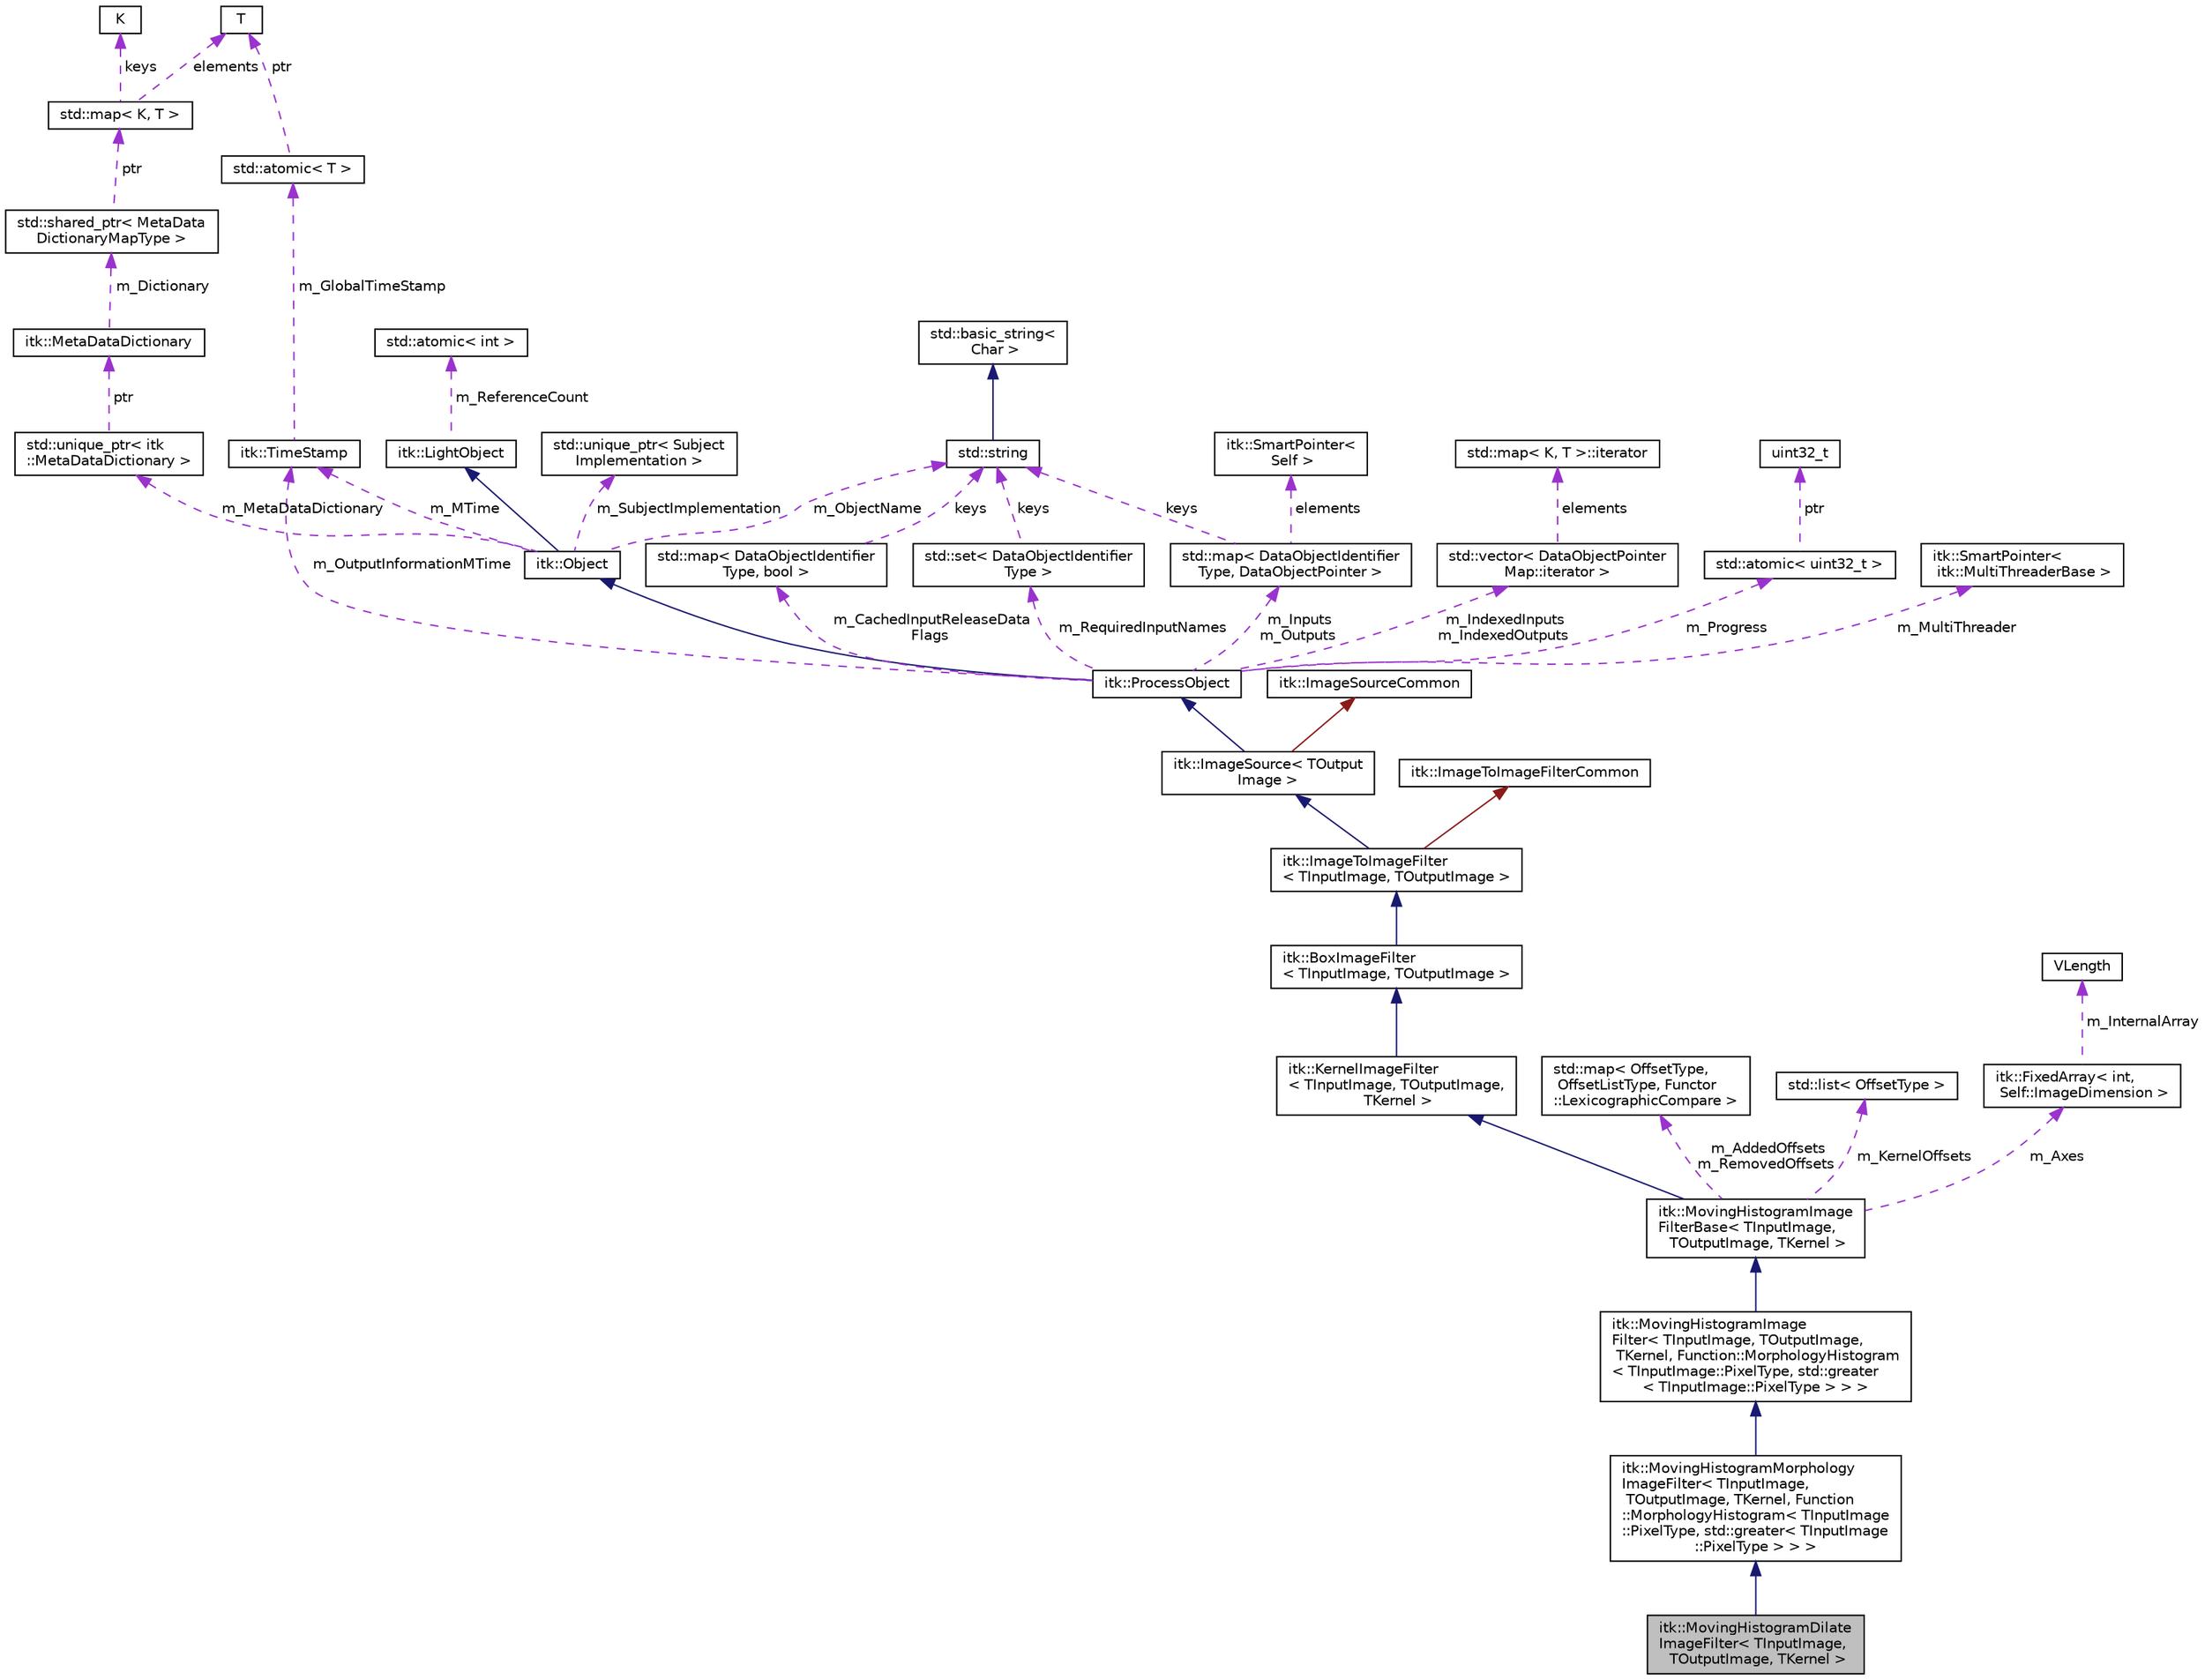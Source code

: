 digraph "itk::MovingHistogramDilateImageFilter&lt; TInputImage, TOutputImage, TKernel &gt;"
{
 // LATEX_PDF_SIZE
  edge [fontname="Helvetica",fontsize="10",labelfontname="Helvetica",labelfontsize="10"];
  node [fontname="Helvetica",fontsize="10",shape=record];
  Node1 [label="itk::MovingHistogramDilate\lImageFilter\< TInputImage,\l TOutputImage, TKernel \>",height=0.2,width=0.4,color="black", fillcolor="grey75", style="filled", fontcolor="black",tooltip="Grayscale dilation of an image."];
  Node2 -> Node1 [dir="back",color="midnightblue",fontsize="10",style="solid",fontname="Helvetica"];
  Node2 [label="itk::MovingHistogramMorphology\lImageFilter\< TInputImage,\l TOutputImage, TKernel, Function\l::MorphologyHistogram\< TInputImage\l::PixelType, std::greater\< TInputImage\l::PixelType \> \> \>",height=0.2,width=0.4,color="black", fillcolor="white", style="filled",URL="$classitk_1_1MovingHistogramMorphologyImageFilter.html",tooltip=" "];
  Node3 -> Node2 [dir="back",color="midnightblue",fontsize="10",style="solid",fontname="Helvetica"];
  Node3 [label="itk::MovingHistogramImage\lFilter\< TInputImage, TOutputImage,\l TKernel, Function::MorphologyHistogram\l\< TInputImage::PixelType, std::greater\l\< TInputImage::PixelType \> \> \>",height=0.2,width=0.4,color="black", fillcolor="white", style="filled",URL="$classitk_1_1MovingHistogramImageFilter.html",tooltip=" "];
  Node4 -> Node3 [dir="back",color="midnightblue",fontsize="10",style="solid",fontname="Helvetica"];
  Node4 [label="itk::MovingHistogramImage\lFilterBase\< TInputImage,\l TOutputImage, TKernel \>",height=0.2,width=0.4,color="black", fillcolor="white", style="filled",URL="$classitk_1_1MovingHistogramImageFilterBase.html",tooltip="Implements a generic moving histogram algorithm."];
  Node5 -> Node4 [dir="back",color="midnightblue",fontsize="10",style="solid",fontname="Helvetica"];
  Node5 [label="itk::KernelImageFilter\l\< TInputImage, TOutputImage,\l TKernel \>",height=0.2,width=0.4,color="black", fillcolor="white", style="filled",URL="$classitk_1_1KernelImageFilter.html",tooltip="A base class for all the filters working on an arbitrary shaped neighborhood."];
  Node6 -> Node5 [dir="back",color="midnightblue",fontsize="10",style="solid",fontname="Helvetica"];
  Node6 [label="itk::BoxImageFilter\l\< TInputImage, TOutputImage \>",height=0.2,width=0.4,color="black", fillcolor="white", style="filled",URL="$classitk_1_1BoxImageFilter.html",tooltip="A base class for all the filters working on a box neighborhood."];
  Node7 -> Node6 [dir="back",color="midnightblue",fontsize="10",style="solid",fontname="Helvetica"];
  Node7 [label="itk::ImageToImageFilter\l\< TInputImage, TOutputImage \>",height=0.2,width=0.4,color="black", fillcolor="white", style="filled",URL="$classitk_1_1ImageToImageFilter.html",tooltip="Base class for filters that take an image as input and produce an image as output."];
  Node8 -> Node7 [dir="back",color="midnightblue",fontsize="10",style="solid",fontname="Helvetica"];
  Node8 [label="itk::ImageSource\< TOutput\lImage \>",height=0.2,width=0.4,color="black", fillcolor="white", style="filled",URL="$classitk_1_1ImageSource.html",tooltip="Base class for all process objects that output image data."];
  Node9 -> Node8 [dir="back",color="midnightblue",fontsize="10",style="solid",fontname="Helvetica"];
  Node9 [label="itk::ProcessObject",height=0.2,width=0.4,color="black", fillcolor="white", style="filled",URL="$classitk_1_1ProcessObject.html",tooltip="The base class for all process objects (source, filters, mappers) in the Insight data processing pipe..."];
  Node10 -> Node9 [dir="back",color="midnightblue",fontsize="10",style="solid",fontname="Helvetica"];
  Node10 [label="itk::Object",height=0.2,width=0.4,color="black", fillcolor="white", style="filled",URL="$classitk_1_1Object.html",tooltip="Base class for most ITK classes."];
  Node11 -> Node10 [dir="back",color="midnightblue",fontsize="10",style="solid",fontname="Helvetica"];
  Node11 [label="itk::LightObject",height=0.2,width=0.4,color="black", fillcolor="white", style="filled",URL="$classitk_1_1LightObject.html",tooltip="Light weight base class for most itk classes."];
  Node12 -> Node11 [dir="back",color="darkorchid3",fontsize="10",style="dashed",label=" m_ReferenceCount" ,fontname="Helvetica"];
  Node12 [label="std::atomic\< int \>",height=0.2,width=0.4,color="black", fillcolor="white", style="filled",tooltip=" "];
  Node13 -> Node10 [dir="back",color="darkorchid3",fontsize="10",style="dashed",label=" m_MTime" ,fontname="Helvetica"];
  Node13 [label="itk::TimeStamp",height=0.2,width=0.4,color="black", fillcolor="white", style="filled",URL="$classitk_1_1TimeStamp.html",tooltip="Generate a unique, increasing time value."];
  Node14 -> Node13 [dir="back",color="darkorchid3",fontsize="10",style="dashed",label=" m_GlobalTimeStamp" ,fontname="Helvetica"];
  Node14 [label="std::atomic\< T \>",height=0.2,width=0.4,color="black", fillcolor="white", style="filled",tooltip=" "];
  Node15 -> Node14 [dir="back",color="darkorchid3",fontsize="10",style="dashed",label=" ptr" ,fontname="Helvetica"];
  Node15 [label="T",height=0.2,width=0.4,color="black", fillcolor="white", style="filled",tooltip=" "];
  Node16 -> Node10 [dir="back",color="darkorchid3",fontsize="10",style="dashed",label=" m_SubjectImplementation" ,fontname="Helvetica"];
  Node16 [label="std::unique_ptr\< Subject\lImplementation \>",height=0.2,width=0.4,color="black", fillcolor="white", style="filled",tooltip=" "];
  Node17 -> Node10 [dir="back",color="darkorchid3",fontsize="10",style="dashed",label=" m_MetaDataDictionary" ,fontname="Helvetica"];
  Node17 [label="std::unique_ptr\< itk\l::MetaDataDictionary \>",height=0.2,width=0.4,color="black", fillcolor="white", style="filled",tooltip=" "];
  Node18 -> Node17 [dir="back",color="darkorchid3",fontsize="10",style="dashed",label=" ptr" ,fontname="Helvetica"];
  Node18 [label="itk::MetaDataDictionary",height=0.2,width=0.4,color="black", fillcolor="white", style="filled",URL="$classitk_1_1MetaDataDictionary.html",tooltip="Provides a mechanism for storing a collection of arbitrary data types."];
  Node19 -> Node18 [dir="back",color="darkorchid3",fontsize="10",style="dashed",label=" m_Dictionary" ,fontname="Helvetica"];
  Node19 [label="std::shared_ptr\< MetaData\lDictionaryMapType \>",height=0.2,width=0.4,color="black", fillcolor="white", style="filled",tooltip=" "];
  Node20 -> Node19 [dir="back",color="darkorchid3",fontsize="10",style="dashed",label=" ptr" ,fontname="Helvetica"];
  Node20 [label="std::map\< K, T \>",height=0.2,width=0.4,color="black", fillcolor="white", style="filled",tooltip=" "];
  Node21 -> Node20 [dir="back",color="darkorchid3",fontsize="10",style="dashed",label=" keys" ,fontname="Helvetica"];
  Node21 [label="K",height=0.2,width=0.4,color="black", fillcolor="white", style="filled",tooltip=" "];
  Node15 -> Node20 [dir="back",color="darkorchid3",fontsize="10",style="dashed",label=" elements" ,fontname="Helvetica"];
  Node22 -> Node10 [dir="back",color="darkorchid3",fontsize="10",style="dashed",label=" m_ObjectName" ,fontname="Helvetica"];
  Node22 [label="std::string",height=0.2,width=0.4,color="black", fillcolor="white", style="filled",tooltip=" "];
  Node23 -> Node22 [dir="back",color="midnightblue",fontsize="10",style="solid",fontname="Helvetica"];
  Node23 [label="std::basic_string\<\l Char \>",height=0.2,width=0.4,color="black", fillcolor="white", style="filled",tooltip=" "];
  Node13 -> Node9 [dir="back",color="darkorchid3",fontsize="10",style="dashed",label=" m_OutputInformationMTime" ,fontname="Helvetica"];
  Node24 -> Node9 [dir="back",color="darkorchid3",fontsize="10",style="dashed",label=" m_Inputs\nm_Outputs" ,fontname="Helvetica"];
  Node24 [label="std::map\< DataObjectIdentifier\lType, DataObjectPointer \>",height=0.2,width=0.4,color="black", fillcolor="white", style="filled",tooltip=" "];
  Node22 -> Node24 [dir="back",color="darkorchid3",fontsize="10",style="dashed",label=" keys" ,fontname="Helvetica"];
  Node25 -> Node24 [dir="back",color="darkorchid3",fontsize="10",style="dashed",label=" elements" ,fontname="Helvetica"];
  Node25 [label="itk::SmartPointer\<\l Self \>",height=0.2,width=0.4,color="black", fillcolor="white", style="filled",URL="$classitk_1_1SmartPointer.html",tooltip=" "];
  Node26 -> Node9 [dir="back",color="darkorchid3",fontsize="10",style="dashed",label=" m_IndexedInputs\nm_IndexedOutputs" ,fontname="Helvetica"];
  Node26 [label="std::vector\< DataObjectPointer\lMap::iterator \>",height=0.2,width=0.4,color="black", fillcolor="white", style="filled",tooltip=" "];
  Node27 -> Node26 [dir="back",color="darkorchid3",fontsize="10",style="dashed",label=" elements" ,fontname="Helvetica"];
  Node27 [label="std::map\< K, T \>::iterator",height=0.2,width=0.4,color="black", fillcolor="white", style="filled",tooltip=" "];
  Node28 -> Node9 [dir="back",color="darkorchid3",fontsize="10",style="dashed",label=" m_CachedInputReleaseData\lFlags" ,fontname="Helvetica"];
  Node28 [label="std::map\< DataObjectIdentifier\lType, bool \>",height=0.2,width=0.4,color="black", fillcolor="white", style="filled",tooltip=" "];
  Node22 -> Node28 [dir="back",color="darkorchid3",fontsize="10",style="dashed",label=" keys" ,fontname="Helvetica"];
  Node29 -> Node9 [dir="back",color="darkorchid3",fontsize="10",style="dashed",label=" m_RequiredInputNames" ,fontname="Helvetica"];
  Node29 [label="std::set\< DataObjectIdentifier\lType \>",height=0.2,width=0.4,color="black", fillcolor="white", style="filled",tooltip=" "];
  Node22 -> Node29 [dir="back",color="darkorchid3",fontsize="10",style="dashed",label=" keys" ,fontname="Helvetica"];
  Node30 -> Node9 [dir="back",color="darkorchid3",fontsize="10",style="dashed",label=" m_Progress" ,fontname="Helvetica"];
  Node30 [label="std::atomic\< uint32_t \>",height=0.2,width=0.4,color="black", fillcolor="white", style="filled",tooltip=" "];
  Node31 -> Node30 [dir="back",color="darkorchid3",fontsize="10",style="dashed",label=" ptr" ,fontname="Helvetica"];
  Node31 [label="uint32_t",height=0.2,width=0.4,color="black", fillcolor="white", style="filled",tooltip=" "];
  Node32 -> Node9 [dir="back",color="darkorchid3",fontsize="10",style="dashed",label=" m_MultiThreader" ,fontname="Helvetica"];
  Node32 [label="itk::SmartPointer\<\l itk::MultiThreaderBase \>",height=0.2,width=0.4,color="black", fillcolor="white", style="filled",URL="$classitk_1_1SmartPointer.html",tooltip=" "];
  Node33 -> Node8 [dir="back",color="firebrick4",fontsize="10",style="solid",fontname="Helvetica"];
  Node33 [label="itk::ImageSourceCommon",height=0.2,width=0.4,color="black", fillcolor="white", style="filled",URL="$structitk_1_1ImageSourceCommon.html",tooltip="Secondary base class of ImageSource common between templates."];
  Node34 -> Node7 [dir="back",color="firebrick4",fontsize="10",style="solid",fontname="Helvetica"];
  Node34 [label="itk::ImageToImageFilterCommon",height=0.2,width=0.4,color="black", fillcolor="white", style="filled",URL="$classitk_1_1ImageToImageFilterCommon.html",tooltip="Secondary base class of ImageToImageFilter common between templates."];
  Node35 -> Node4 [dir="back",color="darkorchid3",fontsize="10",style="dashed",label=" m_AddedOffsets\nm_RemovedOffsets" ,fontname="Helvetica"];
  Node35 [label="std::map\< OffsetType,\l OffsetListType, Functor\l::LexicographicCompare \>",height=0.2,width=0.4,color="black", fillcolor="white", style="filled",tooltip=" "];
  Node36 -> Node4 [dir="back",color="darkorchid3",fontsize="10",style="dashed",label=" m_KernelOffsets" ,fontname="Helvetica"];
  Node36 [label="std::list\< OffsetType \>",height=0.2,width=0.4,color="black", fillcolor="white", style="filled",tooltip=" "];
  Node37 -> Node4 [dir="back",color="darkorchid3",fontsize="10",style="dashed",label=" m_Axes" ,fontname="Helvetica"];
  Node37 [label="itk::FixedArray\< int,\l Self::ImageDimension \>",height=0.2,width=0.4,color="black", fillcolor="white", style="filled",URL="$classitk_1_1FixedArray.html",tooltip=" "];
  Node38 -> Node37 [dir="back",color="darkorchid3",fontsize="10",style="dashed",label=" m_InternalArray" ,fontname="Helvetica"];
  Node38 [label="VLength",height=0.2,width=0.4,color="black", fillcolor="white", style="filled",URL="$classVLength.html",tooltip=" "];
}
